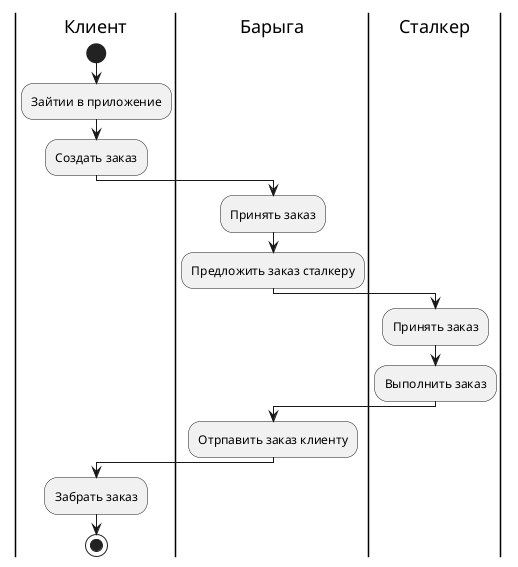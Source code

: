 @startuml
|Клиент|
start
:Зайтии в приложение;
:Создать заказ;

|Барыга|
:Принять заказ;
:Предложить заказ сталкеру;

|Сталкер|
:Принять заказ;
:Выполнить заказ;

|Барыга|
:Отрпавить заказ клиенту;

|Клиент|
:Забрать заказ;

stop
@enduml